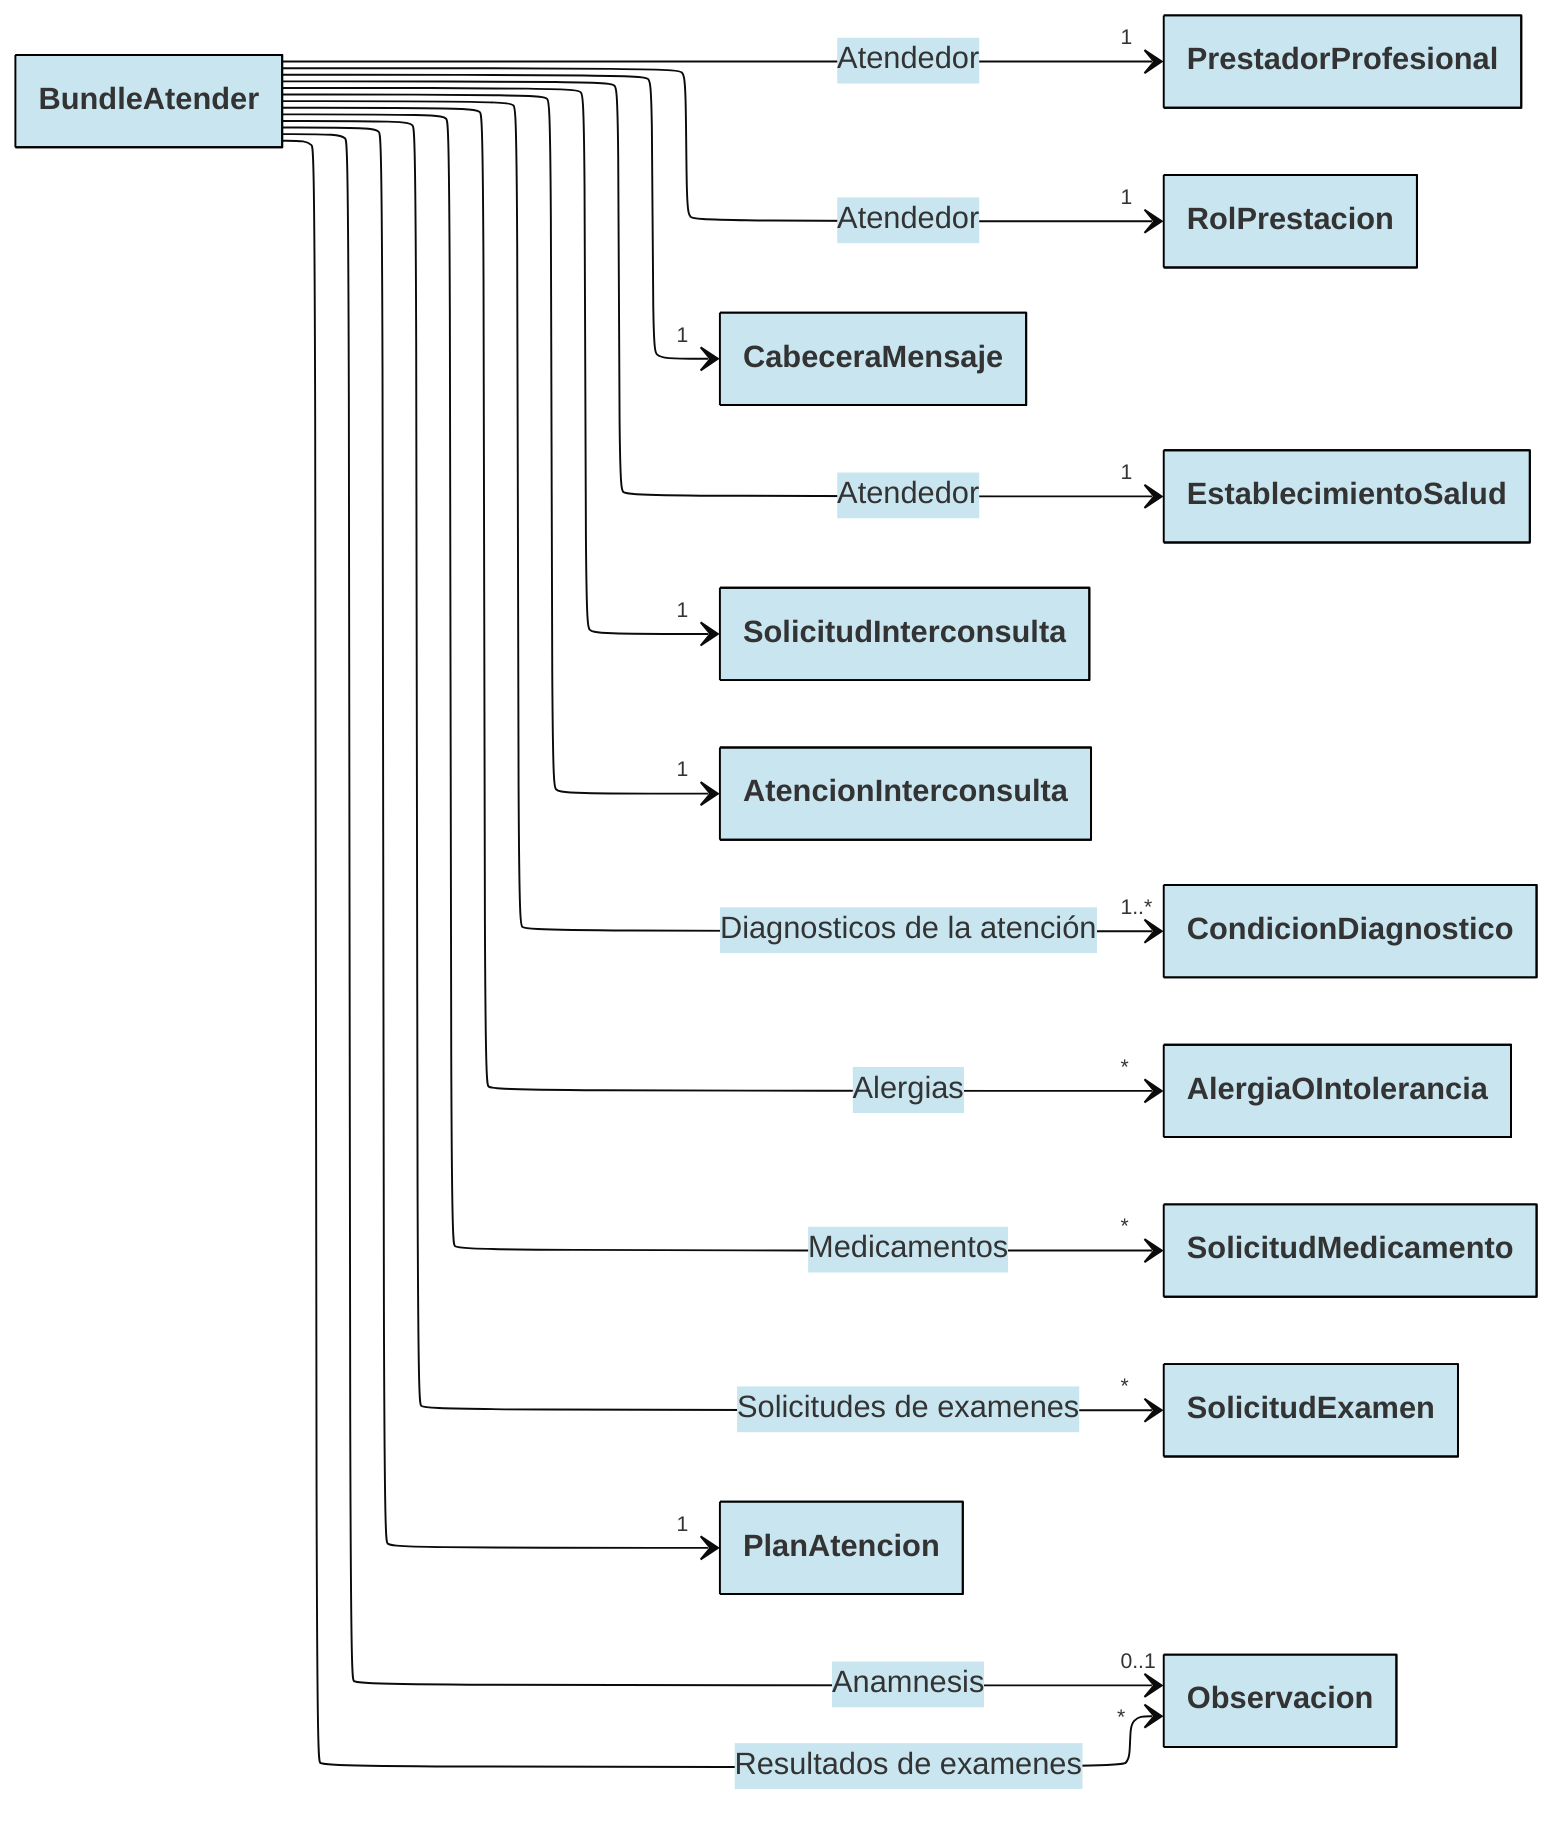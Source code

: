 ---
config:
  layout: elk
  theme: base
  class:
    hideEmptyMembersBox: true
  themeVariables:
    primaryBorderColor: "#000000"
    primaryColor: "#C9E6F0"
---

classDiagram
direction LR

BundleAtender --> "1" CabeceraMensaje
link CabeceraMensaje "https://github.com/chris-f23/diagramas-fhir-tei/blob/main/docs/CabeceraMensaje.mmd"

BundleAtender --> "1" SolicitudInterconsulta
link SolicitudInterconsulta "https://github.com/chris-f23/diagramas-fhir-tei/blob/main/docs/SolicitudInterconsulta.mmd"

BundleAtender --> "1" PrestadorProfesional: Atendedor
link PrestadorProfesional "https://github.com/chris-f23/diagramas-fhir-tei/blob/main/docs/Prestador.mmd"

BundleAtender --> "1" RolPrestacion: Atendedor
link RolPrestacion "https://github.com/chris-f23/diagramas-fhir-tei/blob/main/docs/RolPrestacion.mmd"

BundleAtender --> "1" EstablecimientoSalud: Atendedor
link EstablecimientoSalud "https://github.com/chris-f23/diagramas-fhir-tei/blob/main/docs/EstablecimientoSalud.mmd"

BundleAtender --> "1" AtencionInterconsulta
link AtencionInterconsulta "https://github.com/chris-f23/diagramas-fhir-tei/blob/main/docs/AtencionInterconsulta.mmd"

BundleAtender --> "1..*" CondicionDiagnostico: Diagnosticos de la atención
link CondicionDiagnostico "https://github.com/chris-f23/diagramas-fhir-tei/blob/main/docs/CondicionDiagnostico.mmd"

BundleAtender --> "1" PlanAtencion
link PlanAtencion "https://github.com/chris-f23/diagramas-fhir-tei/blob/main/docs/PlanAtencion.mmd" 

BundleAtender --> "*" AlergiaOIntolerancia: Alergias
link AlergiaOIntolerancia "https://github.com/chris-f23/diagramas-fhir-tei/blob/main/docs/AlergiaOIntolerancia.mmd"



BundleAtender --> "*" SolicitudMedicamento: Medicamentos
link SolicitudMedicamento "https://github.com/chris-f23/diagramas-fhir-tei/blob/main/docs/SolicitudMedicamento.mmd"

BundleAtender --> "*" SolicitudExamen: Solicitudes de examenes
link SolicitudExamen "https://github.com/chris-f23/diagramas-fhir-tei/blob/main/docs/SolicitudExamen.mmd"

BundleAtender --> "*" Observacion: Resultados de examenes
BundleAtender --> "0..1" Observacion: Anamnesis
link Observacion "https://github.com/chris-f23/diagramas-fhir-tei/blob/main/docs/Observacion.mmd"

%% RolPrestacion ..> "1" EstablecimientoSalud
%% RolPrestacion ..> "1" Profesional

%% SolicitudInterconsulta ..> "1" Paciente: Subject
%% SolicitudInterconsulta ..> "0..1" AtencionInicial: Encounter
%% SolicitudInterconsulta ..> "0..1" RolPrestacion: Requester


%% AtencionInicial ..> "1" Paciente: Subject
%% AtencionInicial ..> "1" CondicionDiagnostico: Diagnostico de inicio



%% SolicitudInterconsulta ..> "0..1" CondicionDiagnostico: Diagnostico de inicio
%% SolicitudInterconsulta ..> "*" AlergiaOIntolerancia: Alergias
%% SolicitudInterconsulta ..> "0..1" Observacion: Indice de comorbilidad
%% SolicitudInterconsulta ..> "0..1" Observacion: Es cuidador
%% SolicitudInterconsulta ..> "0..1" Observacion: Tiene discapacidad
%% SolicitudInterconsulta ..> "0..1" MotivoDerivacion: Motivo de derivación
%% SolicitudInterconsulta ..> "*" SolicitudExamen: Solicitudes de examenes
%% SolicitudInterconsulta ..> "*" Observacion: Resultados de examenes